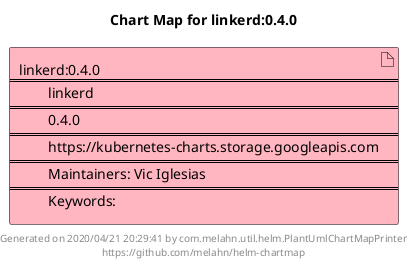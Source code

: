 @startuml
skinparam linetype ortho
skinparam backgroundColor white
skinparam usecaseBorderColor black
skinparam usecaseArrowColor LightSlateGray
skinparam artifactBorderColor black
skinparam artifactArrowColor LightSlateGray

title Chart Map for linkerd:0.4.0

'There is one referenced Helm Chart
artifact "linkerd:0.4.0\n====\n\tlinkerd\n====\n\t0.4.0\n====\n\thttps://kubernetes-charts.storage.googleapis.com\n====\n\tMaintainers: Vic Iglesias\n====\n\tKeywords: " as linkerd_0_4_0 #LightPink

'There are 0 referenced Docker Images

'Chart Dependencies

center footer Generated on 2020/04/21 20:29:41 by com.melahn.util.helm.PlantUmlChartMapPrinter\nhttps://github.com/melahn/helm-chartmap
@enduml
